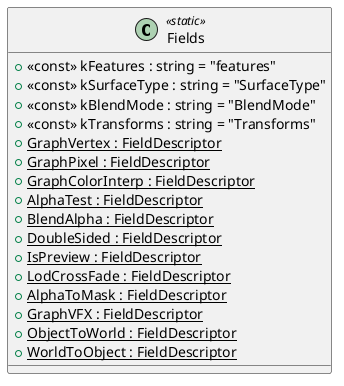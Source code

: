@startuml
class Fields <<static>> {
    + <<const>> kFeatures : string = "features"
    + <<const>> kSurfaceType : string = "SurfaceType"
    + <<const>> kBlendMode : string = "BlendMode"
    + <<const>> kTransforms : string = "Transforms"
    + {static} GraphVertex : FieldDescriptor
    + {static} GraphPixel : FieldDescriptor
    + {static} GraphColorInterp : FieldDescriptor
    + {static} AlphaTest : FieldDescriptor
    + {static} BlendAlpha : FieldDescriptor
    + {static} DoubleSided : FieldDescriptor
    + {static} IsPreview : FieldDescriptor
    + {static} LodCrossFade : FieldDescriptor
    + {static} AlphaToMask : FieldDescriptor
    + {static} GraphVFX : FieldDescriptor
    + {static} ObjectToWorld : FieldDescriptor
    + {static} WorldToObject : FieldDescriptor
}
@enduml
